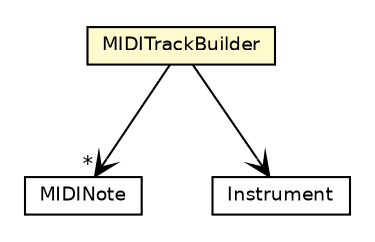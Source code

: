 #!/usr/local/bin/dot
#
# Class diagram 
# Generated by UMLGraph version R5_6-24-gf6e263 (http://www.umlgraph.org/)
#

digraph G {
	edge [fontname="Helvetica",fontsize=10,labelfontname="Helvetica",labelfontsize=10];
	node [fontname="Helvetica",fontsize=10,shape=plaintext];
	nodesep=0.25;
	ranksep=0.5;
	// com.rockhoppertech.music.midi.js.MIDITrackBuilder
	c4231 [label=<<table title="com.rockhoppertech.music.midi.js.MIDITrackBuilder" border="0" cellborder="1" cellspacing="0" cellpadding="2" port="p" bgcolor="lemonChiffon" href="./MIDITrackBuilder.html">
		<tr><td><table border="0" cellspacing="0" cellpadding="1">
<tr><td align="center" balign="center"> MIDITrackBuilder </td></tr>
		</table></td></tr>
		</table>>, URL="./MIDITrackBuilder.html", fontname="Helvetica", fontcolor="black", fontsize=9.0];
	// com.rockhoppertech.music.midi.js.MIDINote
	c4236 [label=<<table title="com.rockhoppertech.music.midi.js.MIDINote" border="0" cellborder="1" cellspacing="0" cellpadding="2" port="p" href="./MIDINote.html">
		<tr><td><table border="0" cellspacing="0" cellpadding="1">
<tr><td align="center" balign="center"> MIDINote </td></tr>
		</table></td></tr>
		</table>>, URL="./MIDINote.html", fontname="Helvetica", fontcolor="black", fontsize=9.0];
	// com.rockhoppertech.music.midi.js.Instrument
	c4241 [label=<<table title="com.rockhoppertech.music.midi.js.Instrument" border="0" cellborder="1" cellspacing="0" cellpadding="2" port="p" href="./Instrument.html">
		<tr><td><table border="0" cellspacing="0" cellpadding="1">
<tr><td align="center" balign="center"> Instrument </td></tr>
		</table></td></tr>
		</table>>, URL="./Instrument.html", fontname="Helvetica", fontcolor="black", fontsize=9.0];
	// com.rockhoppertech.music.midi.js.MIDITrackBuilder NAVASSOC com.rockhoppertech.music.midi.js.MIDINote
	c4231:p -> c4236:p [taillabel="", label="", headlabel="*", fontname="Helvetica", fontcolor="black", fontsize=10.0, color="black", arrowhead=open];
	// com.rockhoppertech.music.midi.js.MIDITrackBuilder NAVASSOC com.rockhoppertech.music.midi.js.Instrument
	c4231:p -> c4241:p [taillabel="", label="", headlabel="", fontname="Helvetica", fontcolor="black", fontsize=10.0, color="black", arrowhead=open];
}


